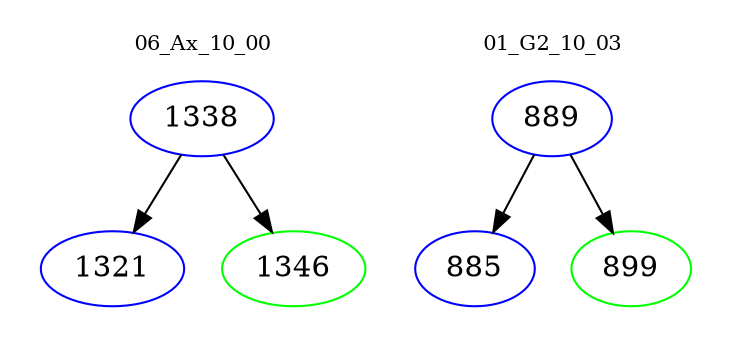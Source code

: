 digraph{
subgraph cluster_0 {
color = white
label = "06_Ax_10_00";
fontsize=10;
T0_1338 [label="1338", color="blue"]
T0_1338 -> T0_1321 [color="black"]
T0_1321 [label="1321", color="blue"]
T0_1338 -> T0_1346 [color="black"]
T0_1346 [label="1346", color="green"]
}
subgraph cluster_1 {
color = white
label = "01_G2_10_03";
fontsize=10;
T1_889 [label="889", color="blue"]
T1_889 -> T1_885 [color="black"]
T1_885 [label="885", color="blue"]
T1_889 -> T1_899 [color="black"]
T1_899 [label="899", color="green"]
}
}
